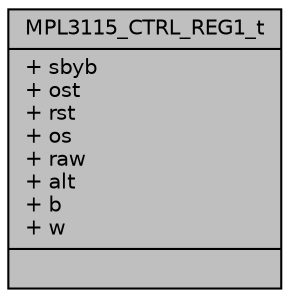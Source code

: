 digraph "MPL3115_CTRL_REG1_t"
{
  edge [fontname="Helvetica",fontsize="10",labelfontname="Helvetica",labelfontsize="10"];
  node [fontname="Helvetica",fontsize="10",shape=record];
  Node1 [label="{MPL3115_CTRL_REG1_t\n|+ sbyb\l+ ost\l+ rst\l+ os\l+ raw\l+ alt\l+ b\l+ w\l|}",height=0.2,width=0.4,color="black", fillcolor="grey75", style="filled", fontcolor="black"];
}
